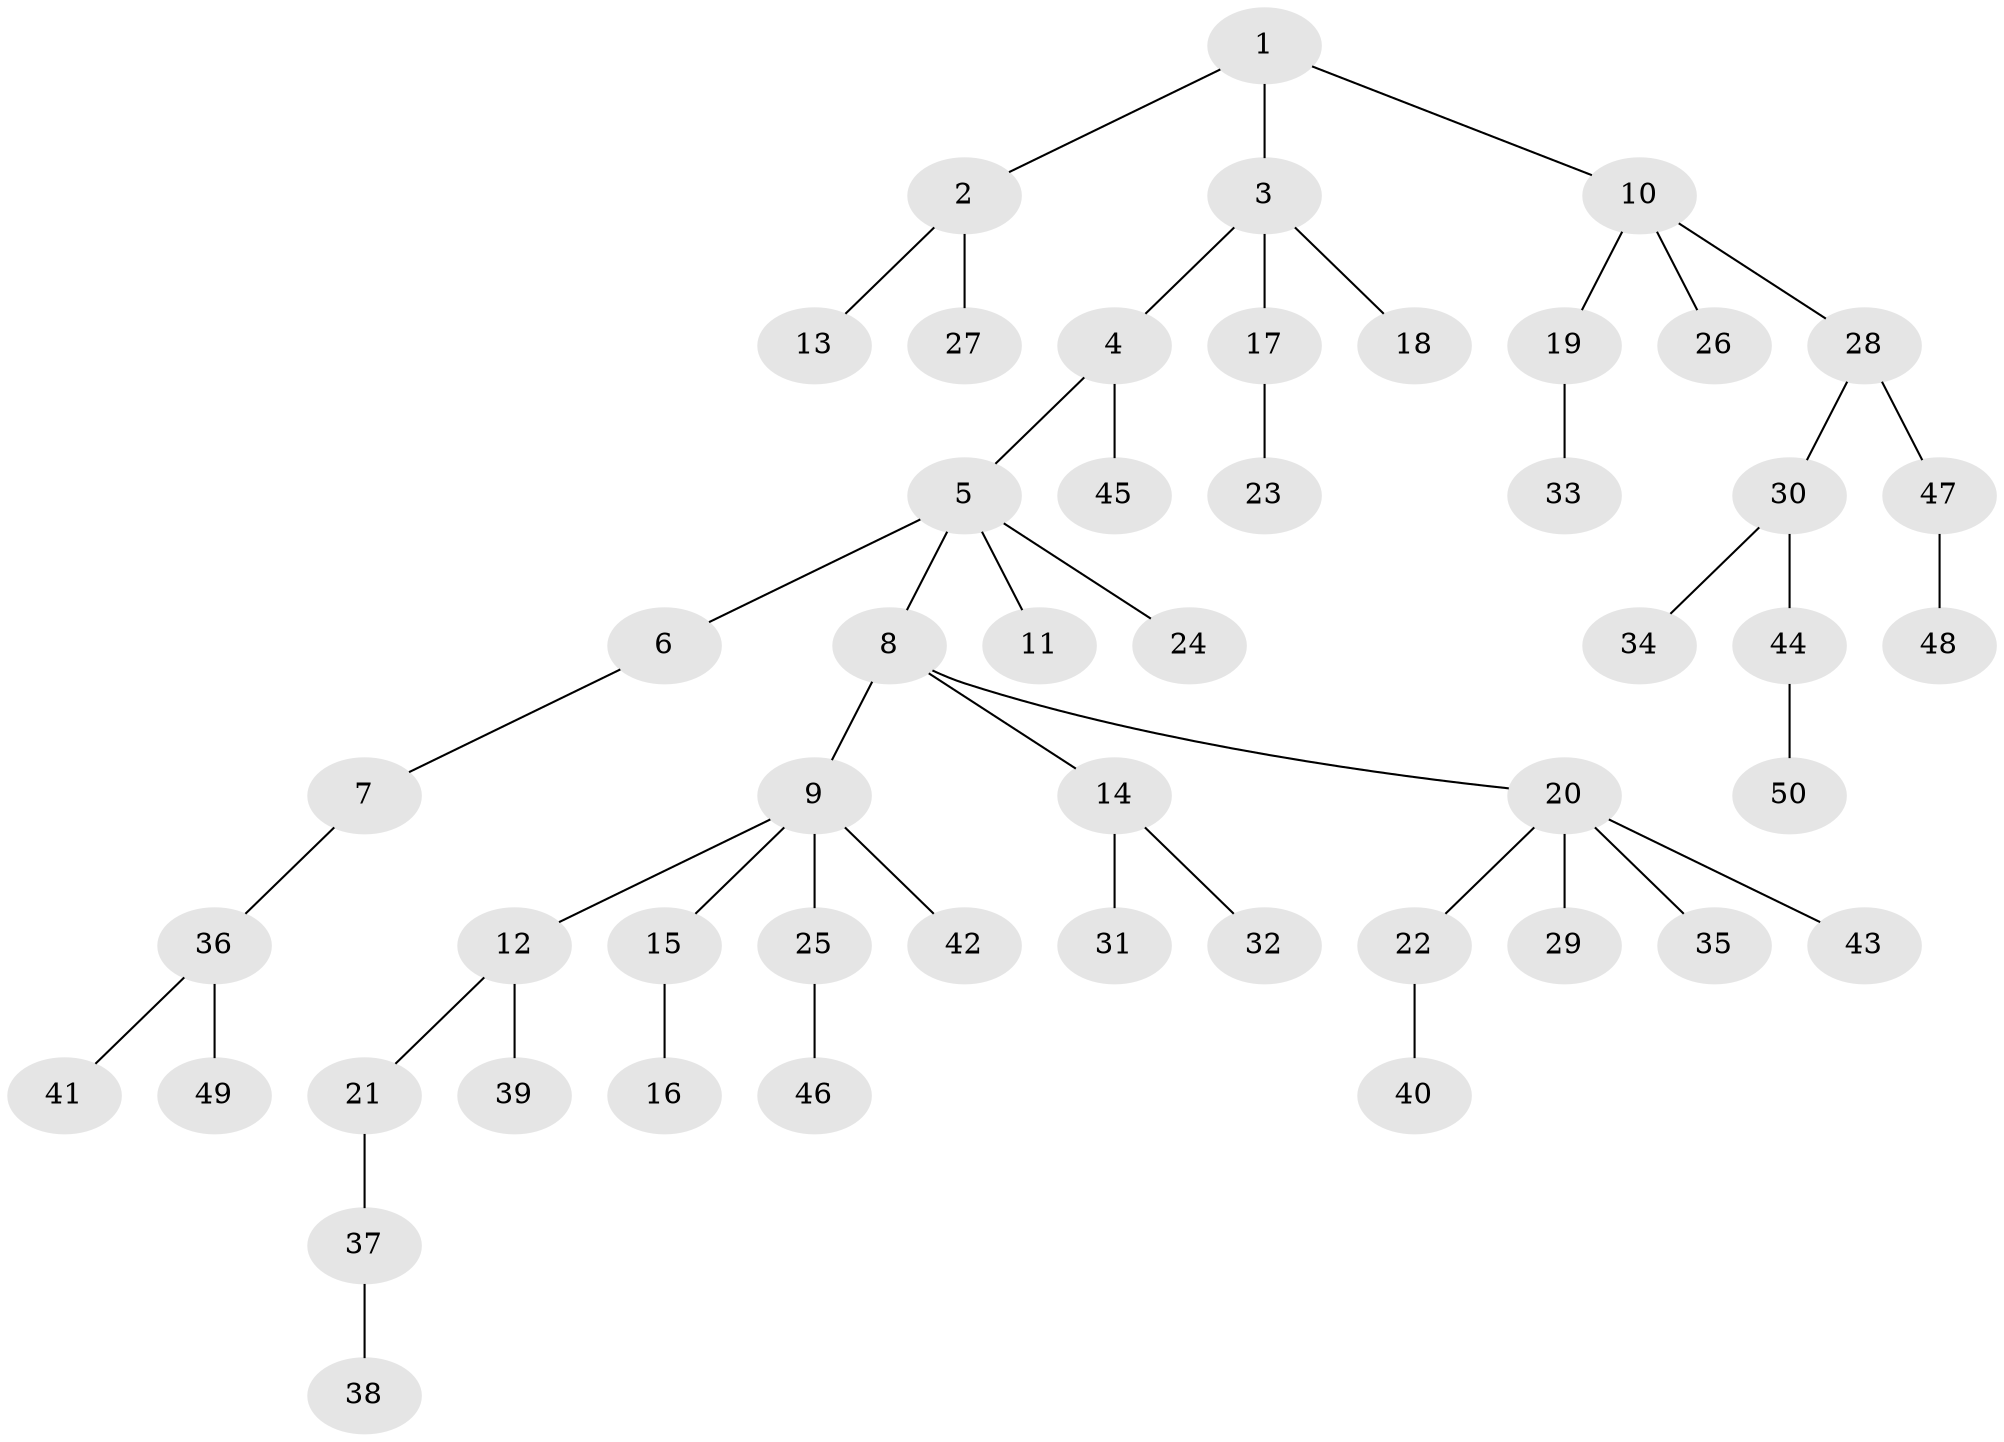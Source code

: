 // coarse degree distribution, {4: 0.08, 2: 0.12, 7: 0.04, 3: 0.16, 1: 0.6}
// Generated by graph-tools (version 1.1) at 2025/54/03/05/25 16:54:47]
// undirected, 50 vertices, 49 edges
graph export_dot {
graph [start="1"]
  node [color=gray90,style=filled];
  1;
  2;
  3;
  4;
  5;
  6;
  7;
  8;
  9;
  10;
  11;
  12;
  13;
  14;
  15;
  16;
  17;
  18;
  19;
  20;
  21;
  22;
  23;
  24;
  25;
  26;
  27;
  28;
  29;
  30;
  31;
  32;
  33;
  34;
  35;
  36;
  37;
  38;
  39;
  40;
  41;
  42;
  43;
  44;
  45;
  46;
  47;
  48;
  49;
  50;
  1 -- 2;
  1 -- 3;
  1 -- 10;
  2 -- 13;
  2 -- 27;
  3 -- 4;
  3 -- 17;
  3 -- 18;
  4 -- 5;
  4 -- 45;
  5 -- 6;
  5 -- 8;
  5 -- 11;
  5 -- 24;
  6 -- 7;
  7 -- 36;
  8 -- 9;
  8 -- 14;
  8 -- 20;
  9 -- 12;
  9 -- 15;
  9 -- 25;
  9 -- 42;
  10 -- 19;
  10 -- 26;
  10 -- 28;
  12 -- 21;
  12 -- 39;
  14 -- 31;
  14 -- 32;
  15 -- 16;
  17 -- 23;
  19 -- 33;
  20 -- 22;
  20 -- 29;
  20 -- 35;
  20 -- 43;
  21 -- 37;
  22 -- 40;
  25 -- 46;
  28 -- 30;
  28 -- 47;
  30 -- 34;
  30 -- 44;
  36 -- 41;
  36 -- 49;
  37 -- 38;
  44 -- 50;
  47 -- 48;
}
